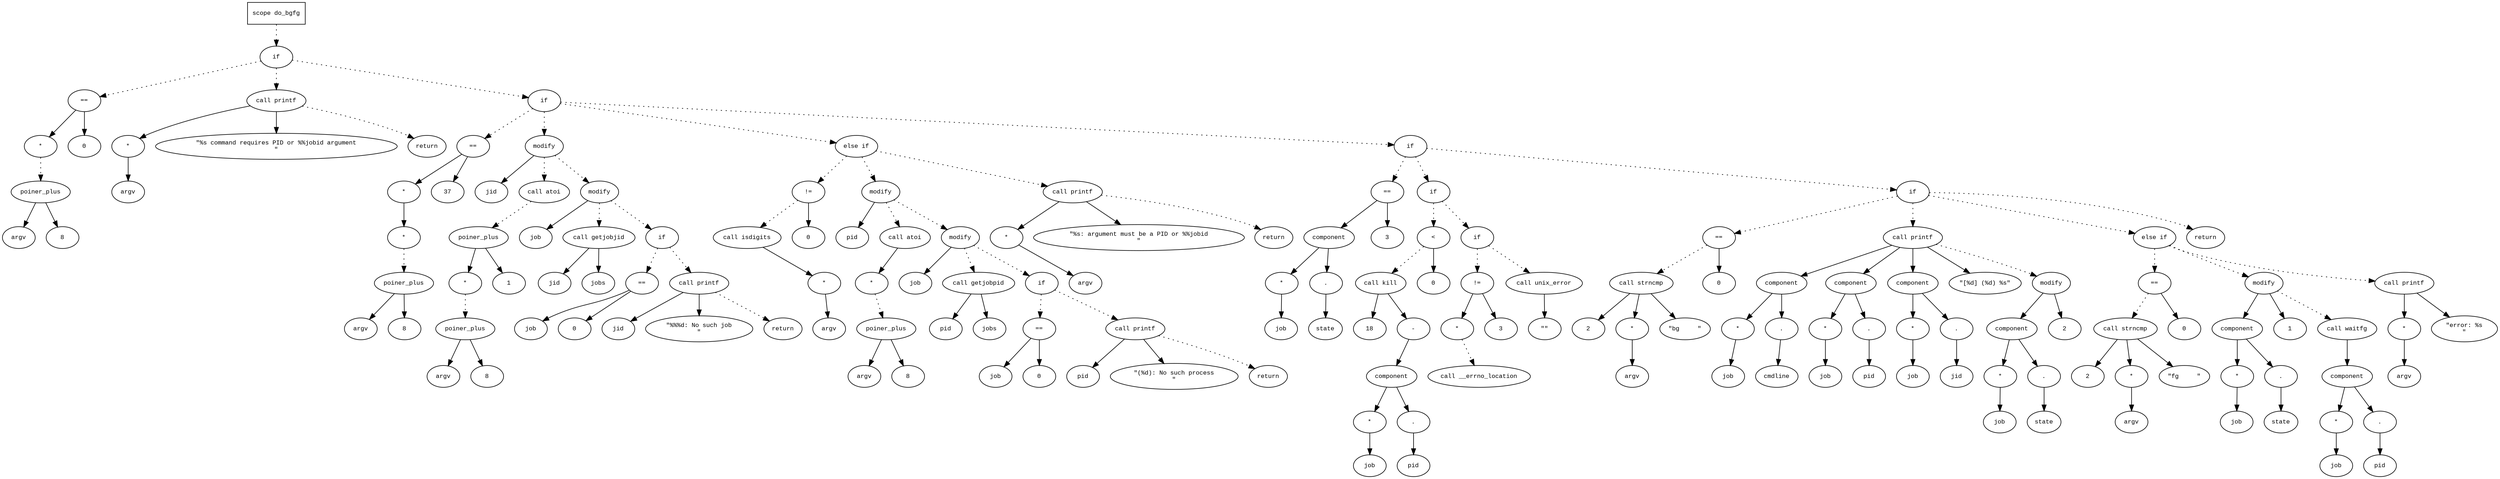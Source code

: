 digraph AST {
  graph [fontname="Times New Roman",fontsize=10];
  node  [fontname="Courier New",fontsize=10];
  edge  [fontname="Times New Roman",fontsize=10];

  node1 [label="scope do_bgfg",shape=box];
  node2 [label="if",shape=ellipse];
  node1 -> node2 [style=dotted];
  node3 [label="==",shape=ellipse];
  node4 [label="*",shape=ellipse];
  node5 [label="poiner_plus",shape=ellipse];
  node6 [label="argv",shape=ellipse];
  node5 -> node6;
  node7 [label="8",shape=ellipse];
  node5 -> node7;
  node4 -> node5 [style=dotted];
  node3 -> node4;
  node8 [label="0",shape=ellipse];
  node3 -> node8;
  node2 -> node3 [style=dotted];
  node9 [label="call printf",shape=ellipse];
  node10 [label="*",shape=ellipse];
  node11 [label="argv",shape=ellipse];
  node10 -> node11;
  node9 -> node10;
  node12 [label="\"%s command requires PID or %%jobid argument
\"",shape=ellipse];
  node9 -> node12;
  node2 -> node9 [style=dotted];
  node13 [label="return",shape=ellipse];
  node9 -> node13 [style=dotted];
  node14 [label="if",shape=ellipse];
  node2 -> node14 [style=dotted];
  node15 [label="==",shape=ellipse];
  node16 [label="*",shape=ellipse];
  node17 [label="*",shape=ellipse];
  node18 [label="poiner_plus",shape=ellipse];
  node19 [label="argv",shape=ellipse];
  node18 -> node19;
  node20 [label="8",shape=ellipse];
  node18 -> node20;
  node17 -> node18 [style=dotted];
  node16 -> node17;
  node15 -> node16;
  node21 [label="37",shape=ellipse];
  node15 -> node21;
  node14 -> node15 [style=dotted];
  node22 [label="modify",shape=ellipse];
  node23 [label="jid",shape=ellipse];
  node22 -> node23;
  node24 [label="call atoi",shape=ellipse];
  node25 [label="poiner_plus",shape=ellipse];
  node26 [label="*",shape=ellipse];
  node27 [label="poiner_plus",shape=ellipse];
  node28 [label="argv",shape=ellipse];
  node27 -> node28;
  node29 [label="8",shape=ellipse];
  node27 -> node29;
  node26 -> node27 [style=dotted];
  node25 -> node26;
  node30 [label="1",shape=ellipse];
  node25 -> node30;
  node24 -> node25 [style=dotted];
  node22 -> node24 [style=dotted];
  node14 -> node22 [style=dotted];
  node31 [label="modify",shape=ellipse];
  node32 [label="job",shape=ellipse];
  node31 -> node32;
  node33 [label="call getjobjid",shape=ellipse];
  node34 [label="jid",shape=ellipse];
  node33 -> node34;
  node35 [label="jobs",shape=ellipse];
  node33 -> node35;
  node31 -> node33 [style=dotted];
  node22 -> node31 [style=dotted];
  node36 [label="if",shape=ellipse];
  node31 -> node36 [style=dotted];
  node37 [label="==",shape=ellipse];
  node38 [label="job",shape=ellipse];
  node37 -> node38;
  node39 [label="0",shape=ellipse];
  node37 -> node39;
  node36 -> node37 [style=dotted];
  node40 [label="call printf",shape=ellipse];
  node41 [label="jid",shape=ellipse];
  node40 -> node41;
  node42 [label="\"%%%d: No such job
\"",shape=ellipse];
  node40 -> node42;
  node36 -> node40 [style=dotted];
  node43 [label="return",shape=ellipse];
  node40 -> node43 [style=dotted];
  node44 [label="else if",shape=ellipse];
  node14 -> node44 [style=dotted];
  node45 [label="!=",shape=ellipse];
  node46 [label="call isdigits",shape=ellipse];
  node47 [label="*",shape=ellipse];
  node48 [label="argv",shape=ellipse];
  node47 -> node48;
  node46 -> node47;
  node45 -> node46 [style=dotted];
  node49 [label="0",shape=ellipse];
  node45 -> node49;
  node44 -> node45 [style=dotted];
  node50 [label="modify",shape=ellipse];
  node51 [label="pid",shape=ellipse];
  node50 -> node51;
  node52 [label="call atoi",shape=ellipse];
  node53 [label="*",shape=ellipse];
  node54 [label="poiner_plus",shape=ellipse];
  node55 [label="argv",shape=ellipse];
  node54 -> node55;
  node56 [label="8",shape=ellipse];
  node54 -> node56;
  node53 -> node54 [style=dotted];
  node52 -> node53;
  node50 -> node52 [style=dotted];
  node44 -> node50 [style=dotted];
  node57 [label="modify",shape=ellipse];
  node58 [label="job",shape=ellipse];
  node57 -> node58;
  node59 [label="call getjobpid",shape=ellipse];
  node60 [label="pid",shape=ellipse];
  node59 -> node60;
  node61 [label="jobs",shape=ellipse];
  node59 -> node61;
  node57 -> node59 [style=dotted];
  node50 -> node57 [style=dotted];
  node62 [label="if",shape=ellipse];
  node57 -> node62 [style=dotted];
  node63 [label="==",shape=ellipse];
  node64 [label="job",shape=ellipse];
  node63 -> node64;
  node65 [label="0",shape=ellipse];
  node63 -> node65;
  node62 -> node63 [style=dotted];
  node66 [label="call printf",shape=ellipse];
  node67 [label="pid",shape=ellipse];
  node66 -> node67;
  node68 [label="\"(%d): No such process
\"",shape=ellipse];
  node66 -> node68;
  node62 -> node66 [style=dotted];
  node69 [label="return",shape=ellipse];
  node66 -> node69 [style=dotted];
  node70 [label="call printf",shape=ellipse];
  node71 [label="*",shape=ellipse];
  node72 [label="argv",shape=ellipse];
  node71 -> node72;
  node70 -> node71;
  node73 [label="\"%s: argument must be a PID or %%jobid
\"",shape=ellipse];
  node70 -> node73;
  node44 -> node70 [style=dotted];
  node74 [label="return",shape=ellipse];
  node70 -> node74 [style=dotted];
  node75 [label="if",shape=ellipse];
  node14 -> node75 [style=dotted];
  node76 [label="==",shape=ellipse];
  node77 [label="component",shape=ellipse];
  node76 -> node77;
  node78 [label="*",shape=ellipse];
  node79 [label="job",shape=ellipse];
  node78 -> node79;
  node77 -> node78;
  node80 [label=".",shape=ellipse];
  node77 -> node80;
  node81 [label="state",shape=ellipse];
  node80 -> node81;
  node82 [label="3",shape=ellipse];
  node76 -> node82;
  node75 -> node76 [style=dotted];
  node83 [label="if",shape=ellipse];
  node75 -> node83 [style=dotted];
  node84 [label="<",shape=ellipse];
  node85 [label="call kill",shape=ellipse];
  node86 [label="18",shape=ellipse];
  node85 -> node86;
  node87 [label="-",shape=ellipse];
  node88 [label="component",shape=ellipse];
  node87 -> node88;
  node89 [label="*",shape=ellipse];
  node90 [label="job",shape=ellipse];
  node89 -> node90;
  node88 -> node89;
  node91 [label=".",shape=ellipse];
  node88 -> node91;
  node92 [label="pid",shape=ellipse];
  node91 -> node92;
  node85 -> node87;
  node84 -> node85 [style=dotted];
  node93 [label="0",shape=ellipse];
  node84 -> node93;
  node83 -> node84 [style=dotted];
  node94 [label="if",shape=ellipse];
  node83 -> node94 [style=dotted];
  node95 [label="!=",shape=ellipse];
  node96 [label="*",shape=ellipse];
  node97 [label="call __errno_location",shape=ellipse];
  node96 -> node97 [style=dotted];
  node95 -> node96;
  node98 [label="3",shape=ellipse];
  node95 -> node98;
  node94 -> node95 [style=dotted];
  node99 [label="call unix_error",shape=ellipse];
  node100 [label="\"\"",shape=ellipse];
  node99 -> node100;
  node94 -> node99 [style=dotted];
  node101 [label="if",shape=ellipse];
  node75 -> node101 [style=dotted];
  node102 [label="==",shape=ellipse];
  node103 [label="call strncmp",shape=ellipse];
  node104 [label="2",shape=ellipse];
  node103 -> node104;
  node105 [label="*",shape=ellipse];
  node106 [label="argv",shape=ellipse];
  node105 -> node106;
  node103 -> node105;
  node107 [label="\"bg     \"",shape=ellipse];
  node103 -> node107;
  node102 -> node103 [style=dotted];
  node108 [label="0",shape=ellipse];
  node102 -> node108;
  node101 -> node102 [style=dotted];
  node109 [label="call printf",shape=ellipse];
  node110 [label="component",shape=ellipse];
  node109 -> node110;
  node111 [label="*",shape=ellipse];
  node112 [label="job",shape=ellipse];
  node111 -> node112;
  node110 -> node111;
  node113 [label=".",shape=ellipse];
  node110 -> node113;
  node114 [label="cmdline",shape=ellipse];
  node113 -> node114;
  node115 [label="component",shape=ellipse];
  node109 -> node115;
  node116 [label="*",shape=ellipse];
  node117 [label="job",shape=ellipse];
  node116 -> node117;
  node115 -> node116;
  node118 [label=".",shape=ellipse];
  node115 -> node118;
  node119 [label="pid",shape=ellipse];
  node118 -> node119;
  node120 [label="component",shape=ellipse];
  node109 -> node120;
  node121 [label="*",shape=ellipse];
  node122 [label="job",shape=ellipse];
  node121 -> node122;
  node120 -> node121;
  node123 [label=".",shape=ellipse];
  node120 -> node123;
  node124 [label="jid",shape=ellipse];
  node123 -> node124;
  node125 [label="\"[%d] (%d) %s\"",shape=ellipse];
  node109 -> node125;
  node101 -> node109 [style=dotted];
  node126 [label="modify",shape=ellipse];
  node127 [label="component",shape=ellipse];
  node126 -> node127;
  node128 [label="*",shape=ellipse];
  node129 [label="job",shape=ellipse];
  node128 -> node129;
  node127 -> node128;
  node130 [label=".",shape=ellipse];
  node127 -> node130;
  node131 [label="state",shape=ellipse];
  node130 -> node131;
  node132 [label="2",shape=ellipse];
  node126 -> node132;
  node109 -> node126 [style=dotted];
  node133 [label="else if",shape=ellipse];
  node101 -> node133 [style=dotted];
  node134 [label="==",shape=ellipse];
  node135 [label="call strncmp",shape=ellipse];
  node136 [label="2",shape=ellipse];
  node135 -> node136;
  node137 [label="*",shape=ellipse];
  node138 [label="argv",shape=ellipse];
  node137 -> node138;
  node135 -> node137;
  node139 [label="\"fg     \"",shape=ellipse];
  node135 -> node139;
  node134 -> node135 [style=dotted];
  node140 [label="0",shape=ellipse];
  node134 -> node140;
  node133 -> node134 [style=dotted];
  node141 [label="modify",shape=ellipse];
  node142 [label="component",shape=ellipse];
  node141 -> node142;
  node143 [label="*",shape=ellipse];
  node144 [label="job",shape=ellipse];
  node143 -> node144;
  node142 -> node143;
  node145 [label=".",shape=ellipse];
  node142 -> node145;
  node146 [label="state",shape=ellipse];
  node145 -> node146;
  node147 [label="1",shape=ellipse];
  node141 -> node147;
  node133 -> node141 [style=dotted];
  node148 [label="call waitfg",shape=ellipse];
  node149 [label="component",shape=ellipse];
  node148 -> node149;
  node150 [label="*",shape=ellipse];
  node151 [label="job",shape=ellipse];
  node150 -> node151;
  node149 -> node150;
  node152 [label=".",shape=ellipse];
  node149 -> node152;
  node153 [label="pid",shape=ellipse];
  node152 -> node153;
  node141 -> node148 [style=dotted];
  node154 [label="call printf",shape=ellipse];
  node155 [label="*",shape=ellipse];
  node156 [label="argv",shape=ellipse];
  node155 -> node156;
  node154 -> node155;
  node157 [label="\"error: %s
\"",shape=ellipse];
  node154 -> node157;
  node133 -> node154 [style=dotted];
  node158 [label="return",shape=ellipse];
  node101 -> node158 [style=dotted];
} 
